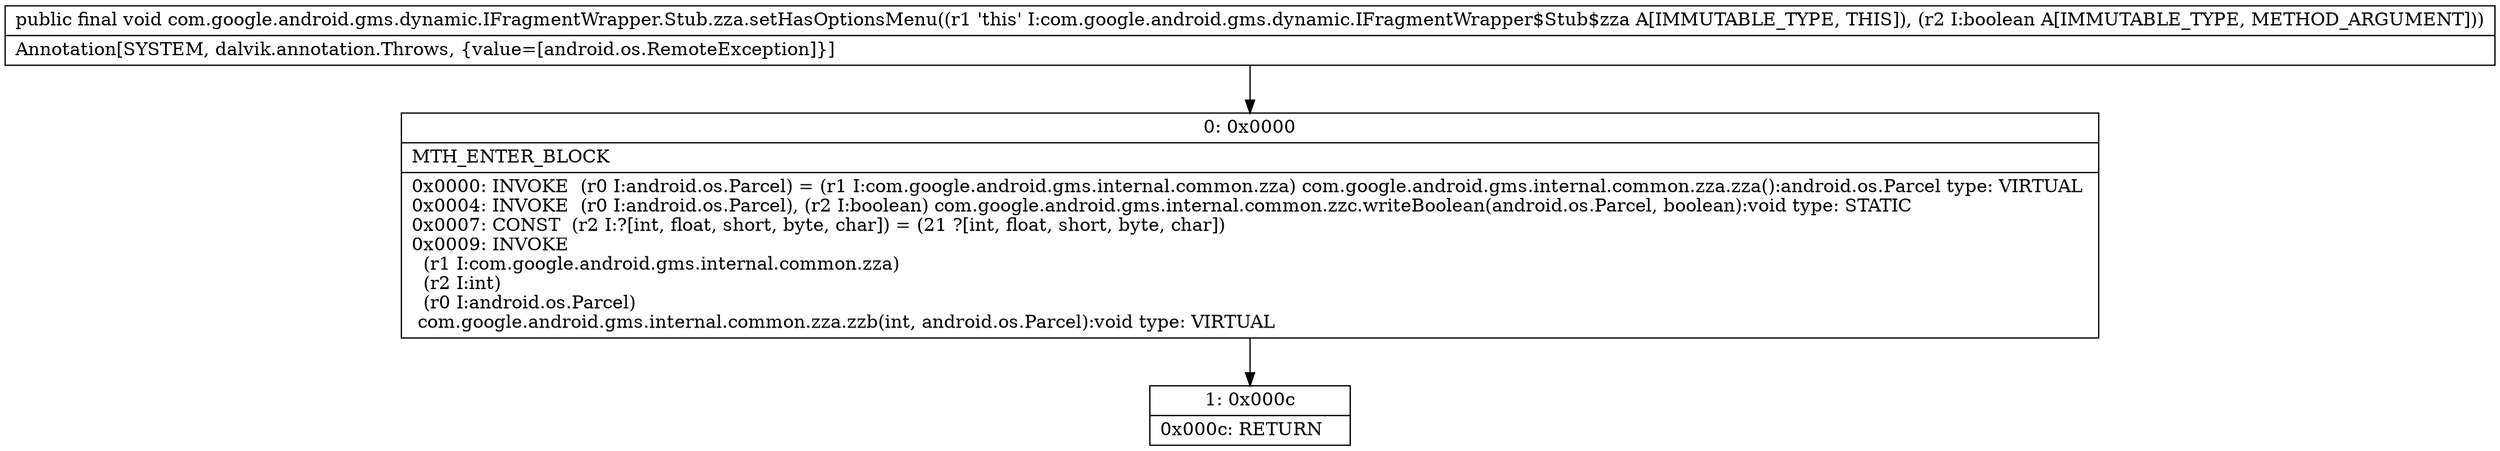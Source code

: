digraph "CFG forcom.google.android.gms.dynamic.IFragmentWrapper.Stub.zza.setHasOptionsMenu(Z)V" {
Node_0 [shape=record,label="{0\:\ 0x0000|MTH_ENTER_BLOCK\l|0x0000: INVOKE  (r0 I:android.os.Parcel) = (r1 I:com.google.android.gms.internal.common.zza) com.google.android.gms.internal.common.zza.zza():android.os.Parcel type: VIRTUAL \l0x0004: INVOKE  (r0 I:android.os.Parcel), (r2 I:boolean) com.google.android.gms.internal.common.zzc.writeBoolean(android.os.Parcel, boolean):void type: STATIC \l0x0007: CONST  (r2 I:?[int, float, short, byte, char]) = (21 ?[int, float, short, byte, char]) \l0x0009: INVOKE  \l  (r1 I:com.google.android.gms.internal.common.zza)\l  (r2 I:int)\l  (r0 I:android.os.Parcel)\l com.google.android.gms.internal.common.zza.zzb(int, android.os.Parcel):void type: VIRTUAL \l}"];
Node_1 [shape=record,label="{1\:\ 0x000c|0x000c: RETURN   \l}"];
MethodNode[shape=record,label="{public final void com.google.android.gms.dynamic.IFragmentWrapper.Stub.zza.setHasOptionsMenu((r1 'this' I:com.google.android.gms.dynamic.IFragmentWrapper$Stub$zza A[IMMUTABLE_TYPE, THIS]), (r2 I:boolean A[IMMUTABLE_TYPE, METHOD_ARGUMENT]))  | Annotation[SYSTEM, dalvik.annotation.Throws, \{value=[android.os.RemoteException]\}]\l}"];
MethodNode -> Node_0;
Node_0 -> Node_1;
}


